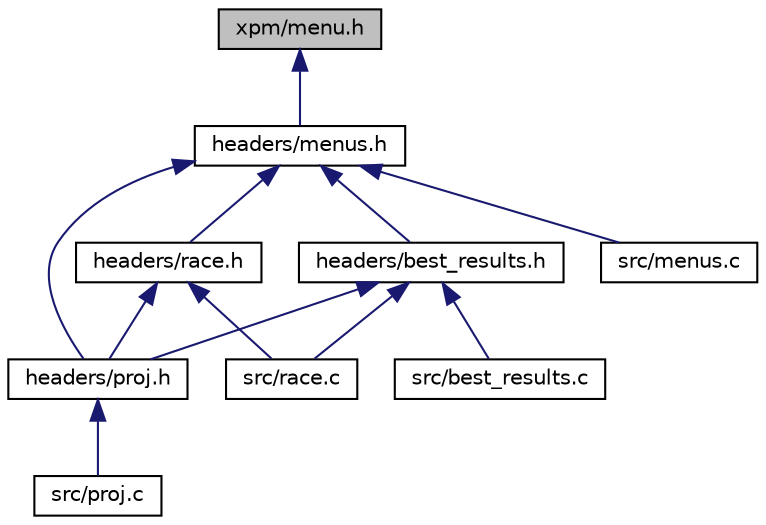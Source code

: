 digraph "xpm/menu.h"
{
 // INTERACTIVE_SVG=YES
 // LATEX_PDF_SIZE
  edge [fontname="Helvetica",fontsize="10",labelfontname="Helvetica",labelfontsize="10"];
  node [fontname="Helvetica",fontsize="10",shape=record];
  Node1 [label="xpm/menu.h",height=0.2,width=0.4,color="black", fillcolor="grey75", style="filled", fontcolor="black",tooltip=" "];
  Node1 -> Node2 [dir="back",color="midnightblue",fontsize="10",style="solid",fontname="Helvetica"];
  Node2 [label="headers/menus.h",height=0.2,width=0.4,color="black", fillcolor="white", style="filled",URL="$menus_8h.html",tooltip=" "];
  Node2 -> Node3 [dir="back",color="midnightblue",fontsize="10",style="solid",fontname="Helvetica"];
  Node3 [label="headers/best_results.h",height=0.2,width=0.4,color="black", fillcolor="white", style="filled",URL="$best__results_8h.html",tooltip=" "];
  Node3 -> Node4 [dir="back",color="midnightblue",fontsize="10",style="solid",fontname="Helvetica"];
  Node4 [label="headers/proj.h",height=0.2,width=0.4,color="black", fillcolor="white", style="filled",URL="$proj_8h.html",tooltip=" "];
  Node4 -> Node5 [dir="back",color="midnightblue",fontsize="10",style="solid",fontname="Helvetica"];
  Node5 [label="src/proj.c",height=0.2,width=0.4,color="black", fillcolor="white", style="filled",URL="$proj_8c.html",tooltip=" "];
  Node3 -> Node6 [dir="back",color="midnightblue",fontsize="10",style="solid",fontname="Helvetica"];
  Node6 [label="src/best_results.c",height=0.2,width=0.4,color="black", fillcolor="white", style="filled",URL="$best__results_8c.html",tooltip=" "];
  Node3 -> Node7 [dir="back",color="midnightblue",fontsize="10",style="solid",fontname="Helvetica"];
  Node7 [label="src/race.c",height=0.2,width=0.4,color="black", fillcolor="white", style="filled",URL="$race_8c.html",tooltip=" "];
  Node2 -> Node4 [dir="back",color="midnightblue",fontsize="10",style="solid",fontname="Helvetica"];
  Node2 -> Node8 [dir="back",color="midnightblue",fontsize="10",style="solid",fontname="Helvetica"];
  Node8 [label="headers/race.h",height=0.2,width=0.4,color="black", fillcolor="white", style="filled",URL="$race_8h.html",tooltip=" "];
  Node8 -> Node4 [dir="back",color="midnightblue",fontsize="10",style="solid",fontname="Helvetica"];
  Node8 -> Node7 [dir="back",color="midnightblue",fontsize="10",style="solid",fontname="Helvetica"];
  Node2 -> Node9 [dir="back",color="midnightblue",fontsize="10",style="solid",fontname="Helvetica"];
  Node9 [label="src/menus.c",height=0.2,width=0.4,color="black", fillcolor="white", style="filled",URL="$menus_8c.html",tooltip=" "];
}
